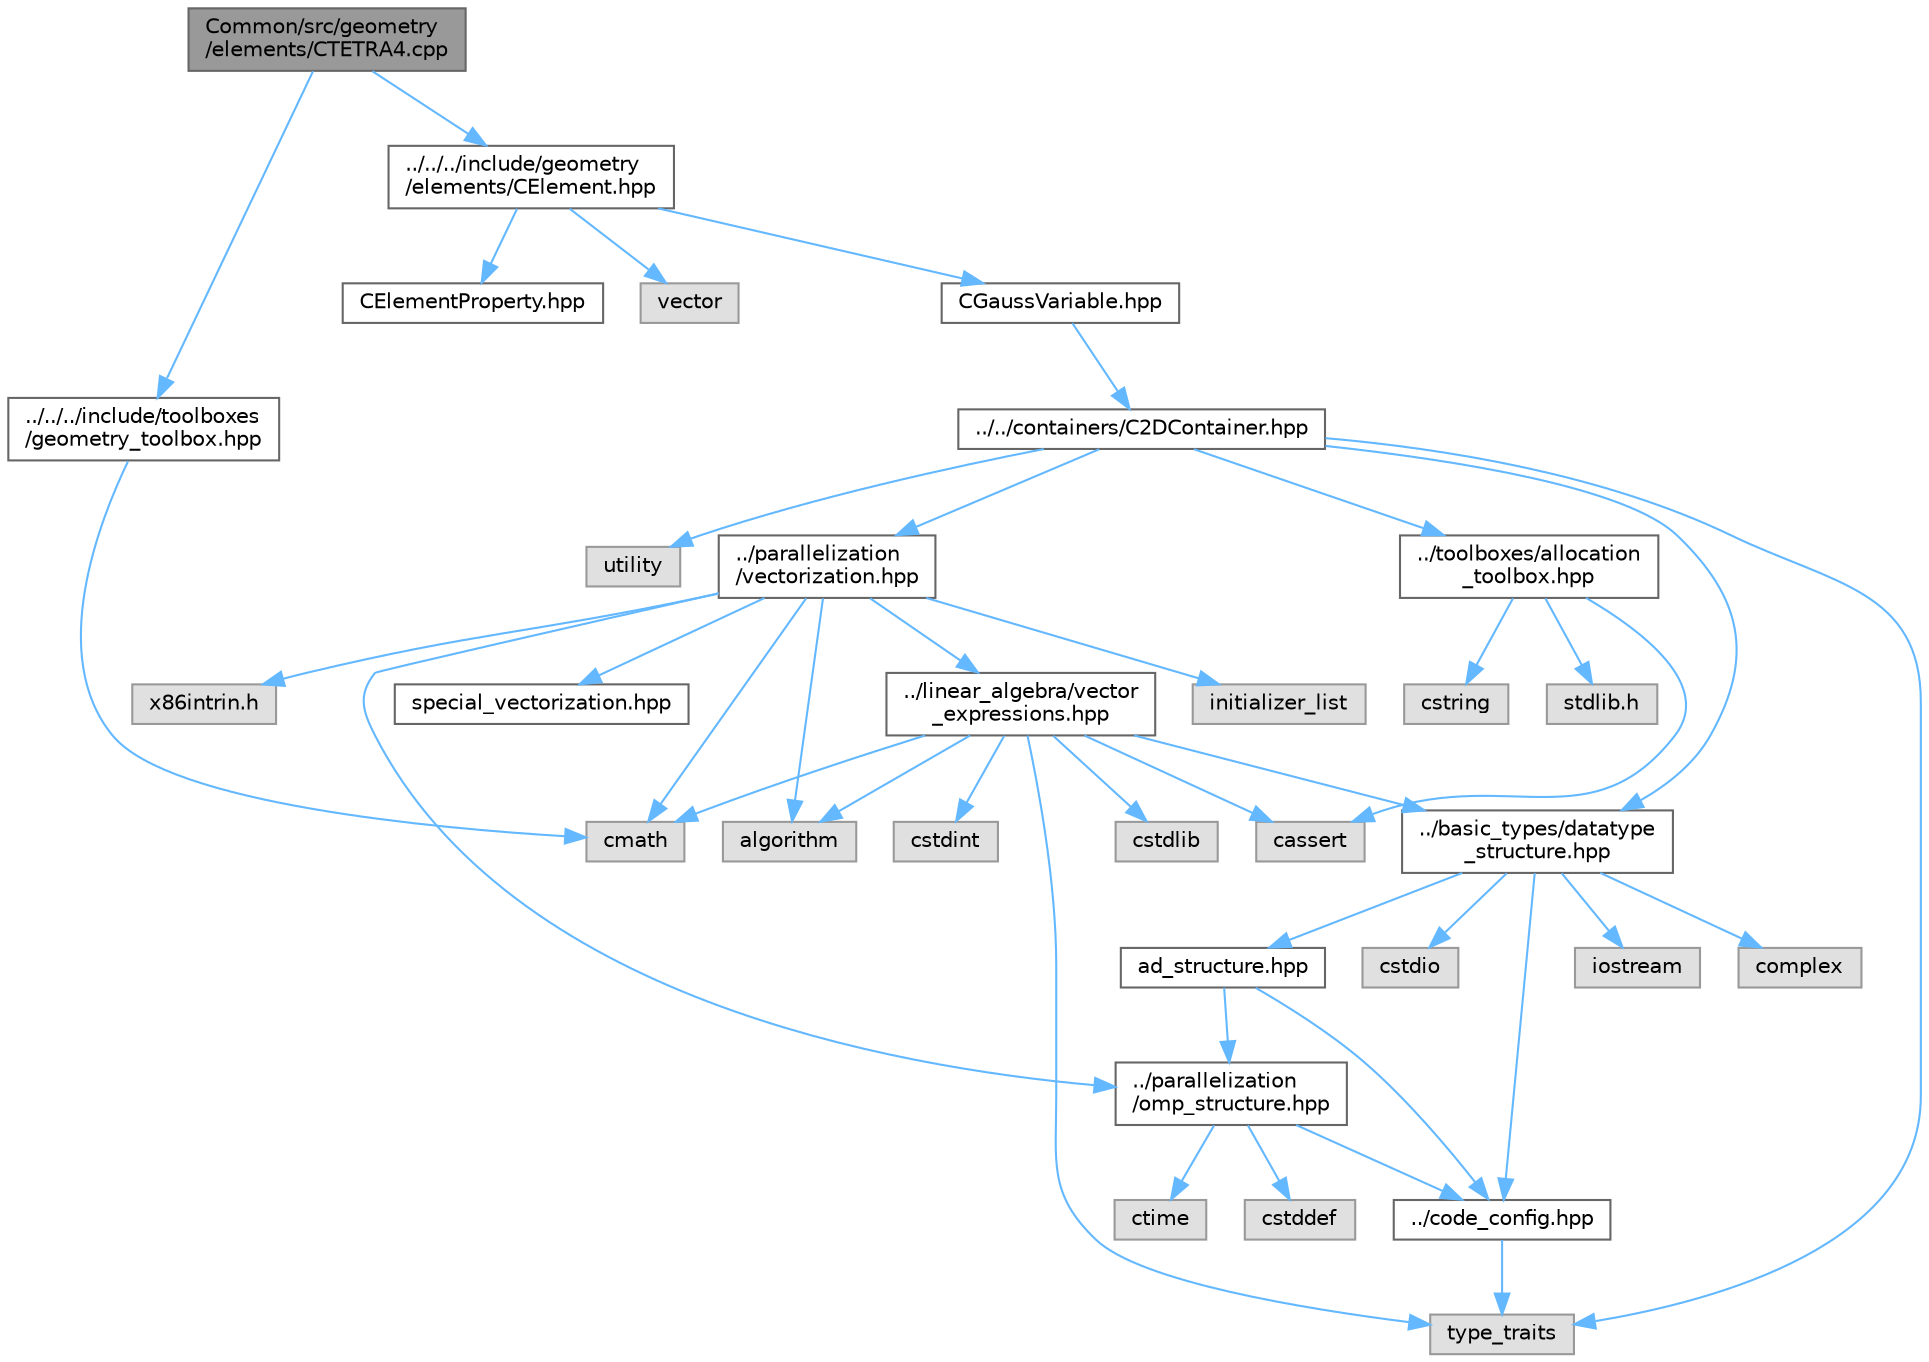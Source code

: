 digraph "Common/src/geometry/elements/CTETRA4.cpp"
{
 // LATEX_PDF_SIZE
  bgcolor="transparent";
  edge [fontname=Helvetica,fontsize=10,labelfontname=Helvetica,labelfontsize=10];
  node [fontname=Helvetica,fontsize=10,shape=box,height=0.2,width=0.4];
  Node1 [id="Node000001",label="Common/src/geometry\l/elements/CTETRA4.cpp",height=0.2,width=0.4,color="gray40", fillcolor="grey60", style="filled", fontcolor="black",tooltip="Definition of 4-node tetrahedral element with 4 Gauss point."];
  Node1 -> Node2 [id="edge1_Node000001_Node000002",color="steelblue1",style="solid",tooltip=" "];
  Node2 [id="Node000002",label="../../../include/geometry\l/elements/CElement.hpp",height=0.2,width=0.4,color="grey40", fillcolor="white", style="filled",URL="$CElement_8hpp.html",tooltip="Main header of the Finite Element structure declaring the abstract interface and the available finite..."];
  Node2 -> Node3 [id="edge2_Node000002_Node000003",color="steelblue1",style="solid",tooltip=" "];
  Node3 [id="Node000003",label="CGaussVariable.hpp",height=0.2,width=0.4,color="grey40", fillcolor="white", style="filled",URL="$CGaussVariable_8hpp.html",tooltip="Light-weight class to store Gaussian point information."];
  Node3 -> Node4 [id="edge3_Node000003_Node000004",color="steelblue1",style="solid",tooltip=" "];
  Node4 [id="Node000004",label="../../containers/C2DContainer.hpp",height=0.2,width=0.4,color="grey40", fillcolor="white", style="filled",URL="$C2DContainer_8hpp.html",tooltip="A templated vector/matrix object."];
  Node4 -> Node5 [id="edge4_Node000004_Node000005",color="steelblue1",style="solid",tooltip=" "];
  Node5 [id="Node000005",label="../toolboxes/allocation\l_toolbox.hpp",height=0.2,width=0.4,color="grey40", fillcolor="white", style="filled",URL="$allocation__toolbox_8hpp.html",tooltip="Helper function and classes for memory allocation. Focus on portability across platforms."];
  Node5 -> Node6 [id="edge5_Node000005_Node000006",color="steelblue1",style="solid",tooltip=" "];
  Node6 [id="Node000006",label="stdlib.h",height=0.2,width=0.4,color="grey60", fillcolor="#E0E0E0", style="filled",tooltip=" "];
  Node5 -> Node7 [id="edge6_Node000005_Node000007",color="steelblue1",style="solid",tooltip=" "];
  Node7 [id="Node000007",label="cstring",height=0.2,width=0.4,color="grey60", fillcolor="#E0E0E0", style="filled",tooltip=" "];
  Node5 -> Node8 [id="edge7_Node000005_Node000008",color="steelblue1",style="solid",tooltip=" "];
  Node8 [id="Node000008",label="cassert",height=0.2,width=0.4,color="grey60", fillcolor="#E0E0E0", style="filled",tooltip=" "];
  Node4 -> Node9 [id="edge8_Node000004_Node000009",color="steelblue1",style="solid",tooltip=" "];
  Node9 [id="Node000009",label="../basic_types/datatype\l_structure.hpp",height=0.2,width=0.4,color="grey40", fillcolor="white", style="filled",URL="$datatype__structure_8hpp.html",tooltip="Headers for generalized datatypes, defines an interface for AD types."];
  Node9 -> Node10 [id="edge9_Node000009_Node000010",color="steelblue1",style="solid",tooltip=" "];
  Node10 [id="Node000010",label="iostream",height=0.2,width=0.4,color="grey60", fillcolor="#E0E0E0", style="filled",tooltip=" "];
  Node9 -> Node11 [id="edge10_Node000009_Node000011",color="steelblue1",style="solid",tooltip=" "];
  Node11 [id="Node000011",label="complex",height=0.2,width=0.4,color="grey60", fillcolor="#E0E0E0", style="filled",tooltip=" "];
  Node9 -> Node12 [id="edge11_Node000009_Node000012",color="steelblue1",style="solid",tooltip=" "];
  Node12 [id="Node000012",label="cstdio",height=0.2,width=0.4,color="grey60", fillcolor="#E0E0E0", style="filled",tooltip=" "];
  Node9 -> Node13 [id="edge12_Node000009_Node000013",color="steelblue1",style="solid",tooltip=" "];
  Node13 [id="Node000013",label="../code_config.hpp",height=0.2,width=0.4,color="grey40", fillcolor="white", style="filled",URL="$code__config_8hpp.html",tooltip="Header file for collecting common macros, definitions and type configurations."];
  Node13 -> Node14 [id="edge13_Node000013_Node000014",color="steelblue1",style="solid",tooltip=" "];
  Node14 [id="Node000014",label="type_traits",height=0.2,width=0.4,color="grey60", fillcolor="#E0E0E0", style="filled",tooltip=" "];
  Node9 -> Node15 [id="edge14_Node000009_Node000015",color="steelblue1",style="solid",tooltip=" "];
  Node15 [id="Node000015",label="ad_structure.hpp",height=0.2,width=0.4,color="grey40", fillcolor="white", style="filled",URL="$ad__structure_8hpp.html",tooltip="Main routines for the algorithmic differentiation (AD) structure."];
  Node15 -> Node13 [id="edge15_Node000015_Node000013",color="steelblue1",style="solid",tooltip=" "];
  Node15 -> Node16 [id="edge16_Node000015_Node000016",color="steelblue1",style="solid",tooltip=" "];
  Node16 [id="Node000016",label="../parallelization\l/omp_structure.hpp",height=0.2,width=0.4,color="grey40", fillcolor="white", style="filled",URL="$omp__structure_8hpp.html",tooltip="OpenMP interface header, provides compatibility functions if the code is built without OpenMP support..."];
  Node16 -> Node17 [id="edge17_Node000016_Node000017",color="steelblue1",style="solid",tooltip=" "];
  Node17 [id="Node000017",label="cstddef",height=0.2,width=0.4,color="grey60", fillcolor="#E0E0E0", style="filled",tooltip=" "];
  Node16 -> Node13 [id="edge18_Node000016_Node000013",color="steelblue1",style="solid",tooltip=" "];
  Node16 -> Node18 [id="edge19_Node000016_Node000018",color="steelblue1",style="solid",tooltip=" "];
  Node18 [id="Node000018",label="ctime",height=0.2,width=0.4,color="grey60", fillcolor="#E0E0E0", style="filled",tooltip=" "];
  Node4 -> Node19 [id="edge20_Node000004_Node000019",color="steelblue1",style="solid",tooltip=" "];
  Node19 [id="Node000019",label="../parallelization\l/vectorization.hpp",height=0.2,width=0.4,color="grey40", fillcolor="white", style="filled",URL="$vectorization_8hpp.html",tooltip="Implementation of a portable SIMD type."];
  Node19 -> Node20 [id="edge21_Node000019_Node000020",color="steelblue1",style="solid",tooltip=" "];
  Node20 [id="Node000020",label="../linear_algebra/vector\l_expressions.hpp",height=0.2,width=0.4,color="grey40", fillcolor="white", style="filled",URL="$vector__expressions_8hpp.html",tooltip="Expression templates for vector types with coefficient-wise operations."];
  Node20 -> Node9 [id="edge22_Node000020_Node000009",color="steelblue1",style="solid",tooltip=" "];
  Node20 -> Node14 [id="edge23_Node000020_Node000014",color="steelblue1",style="solid",tooltip=" "];
  Node20 -> Node21 [id="edge24_Node000020_Node000021",color="steelblue1",style="solid",tooltip=" "];
  Node21 [id="Node000021",label="algorithm",height=0.2,width=0.4,color="grey60", fillcolor="#E0E0E0", style="filled",tooltip=" "];
  Node20 -> Node8 [id="edge25_Node000020_Node000008",color="steelblue1",style="solid",tooltip=" "];
  Node20 -> Node22 [id="edge26_Node000020_Node000022",color="steelblue1",style="solid",tooltip=" "];
  Node22 [id="Node000022",label="cstdlib",height=0.2,width=0.4,color="grey60", fillcolor="#E0E0E0", style="filled",tooltip=" "];
  Node20 -> Node23 [id="edge27_Node000020_Node000023",color="steelblue1",style="solid",tooltip=" "];
  Node23 [id="Node000023",label="cmath",height=0.2,width=0.4,color="grey60", fillcolor="#E0E0E0", style="filled",tooltip=" "];
  Node20 -> Node24 [id="edge28_Node000020_Node000024",color="steelblue1",style="solid",tooltip=" "];
  Node24 [id="Node000024",label="cstdint",height=0.2,width=0.4,color="grey60", fillcolor="#E0E0E0", style="filled",tooltip=" "];
  Node19 -> Node16 [id="edge29_Node000019_Node000016",color="steelblue1",style="solid",tooltip=" "];
  Node19 -> Node25 [id="edge30_Node000019_Node000025",color="steelblue1",style="solid",tooltip=" "];
  Node25 [id="Node000025",label="initializer_list",height=0.2,width=0.4,color="grey60", fillcolor="#E0E0E0", style="filled",tooltip=" "];
  Node19 -> Node21 [id="edge31_Node000019_Node000021",color="steelblue1",style="solid",tooltip=" "];
  Node19 -> Node23 [id="edge32_Node000019_Node000023",color="steelblue1",style="solid",tooltip=" "];
  Node19 -> Node26 [id="edge33_Node000019_Node000026",color="steelblue1",style="solid",tooltip=" "];
  Node26 [id="Node000026",label="x86intrin.h",height=0.2,width=0.4,color="grey60", fillcolor="#E0E0E0", style="filled",tooltip=" "];
  Node19 -> Node27 [id="edge34_Node000019_Node000027",color="steelblue1",style="solid",tooltip=" "];
  Node27 [id="Node000027",label="special_vectorization.hpp",height=0.2,width=0.4,color="grey40", fillcolor="white", style="filled",URL="$special__vectorization_8hpp.html",tooltip="Code generator header to create specializations of simd::Array."];
  Node4 -> Node28 [id="edge35_Node000004_Node000028",color="steelblue1",style="solid",tooltip=" "];
  Node28 [id="Node000028",label="utility",height=0.2,width=0.4,color="grey60", fillcolor="#E0E0E0", style="filled",tooltip=" "];
  Node4 -> Node14 [id="edge36_Node000004_Node000014",color="steelblue1",style="solid",tooltip=" "];
  Node2 -> Node29 [id="edge37_Node000002_Node000029",color="steelblue1",style="solid",tooltip=" "];
  Node29 [id="Node000029",label="CElementProperty.hpp",height=0.2,width=0.4,color="grey40", fillcolor="white", style="filled",URL="$CElementProperty_8hpp.html",tooltip="Light classes to define finite element properties."];
  Node2 -> Node30 [id="edge38_Node000002_Node000030",color="steelblue1",style="solid",tooltip=" "];
  Node30 [id="Node000030",label="vector",height=0.2,width=0.4,color="grey60", fillcolor="#E0E0E0", style="filled",tooltip=" "];
  Node1 -> Node31 [id="edge39_Node000001_Node000031",color="steelblue1",style="solid",tooltip=" "];
  Node31 [id="Node000031",label="../../../include/toolboxes\l/geometry_toolbox.hpp",height=0.2,width=0.4,color="grey40", fillcolor="white", style="filled",URL="$geometry__toolbox_8hpp.html",tooltip="Collection of common lightweight geometry-oriented methods."];
  Node31 -> Node23 [id="edge40_Node000031_Node000023",color="steelblue1",style="solid",tooltip=" "];
}
